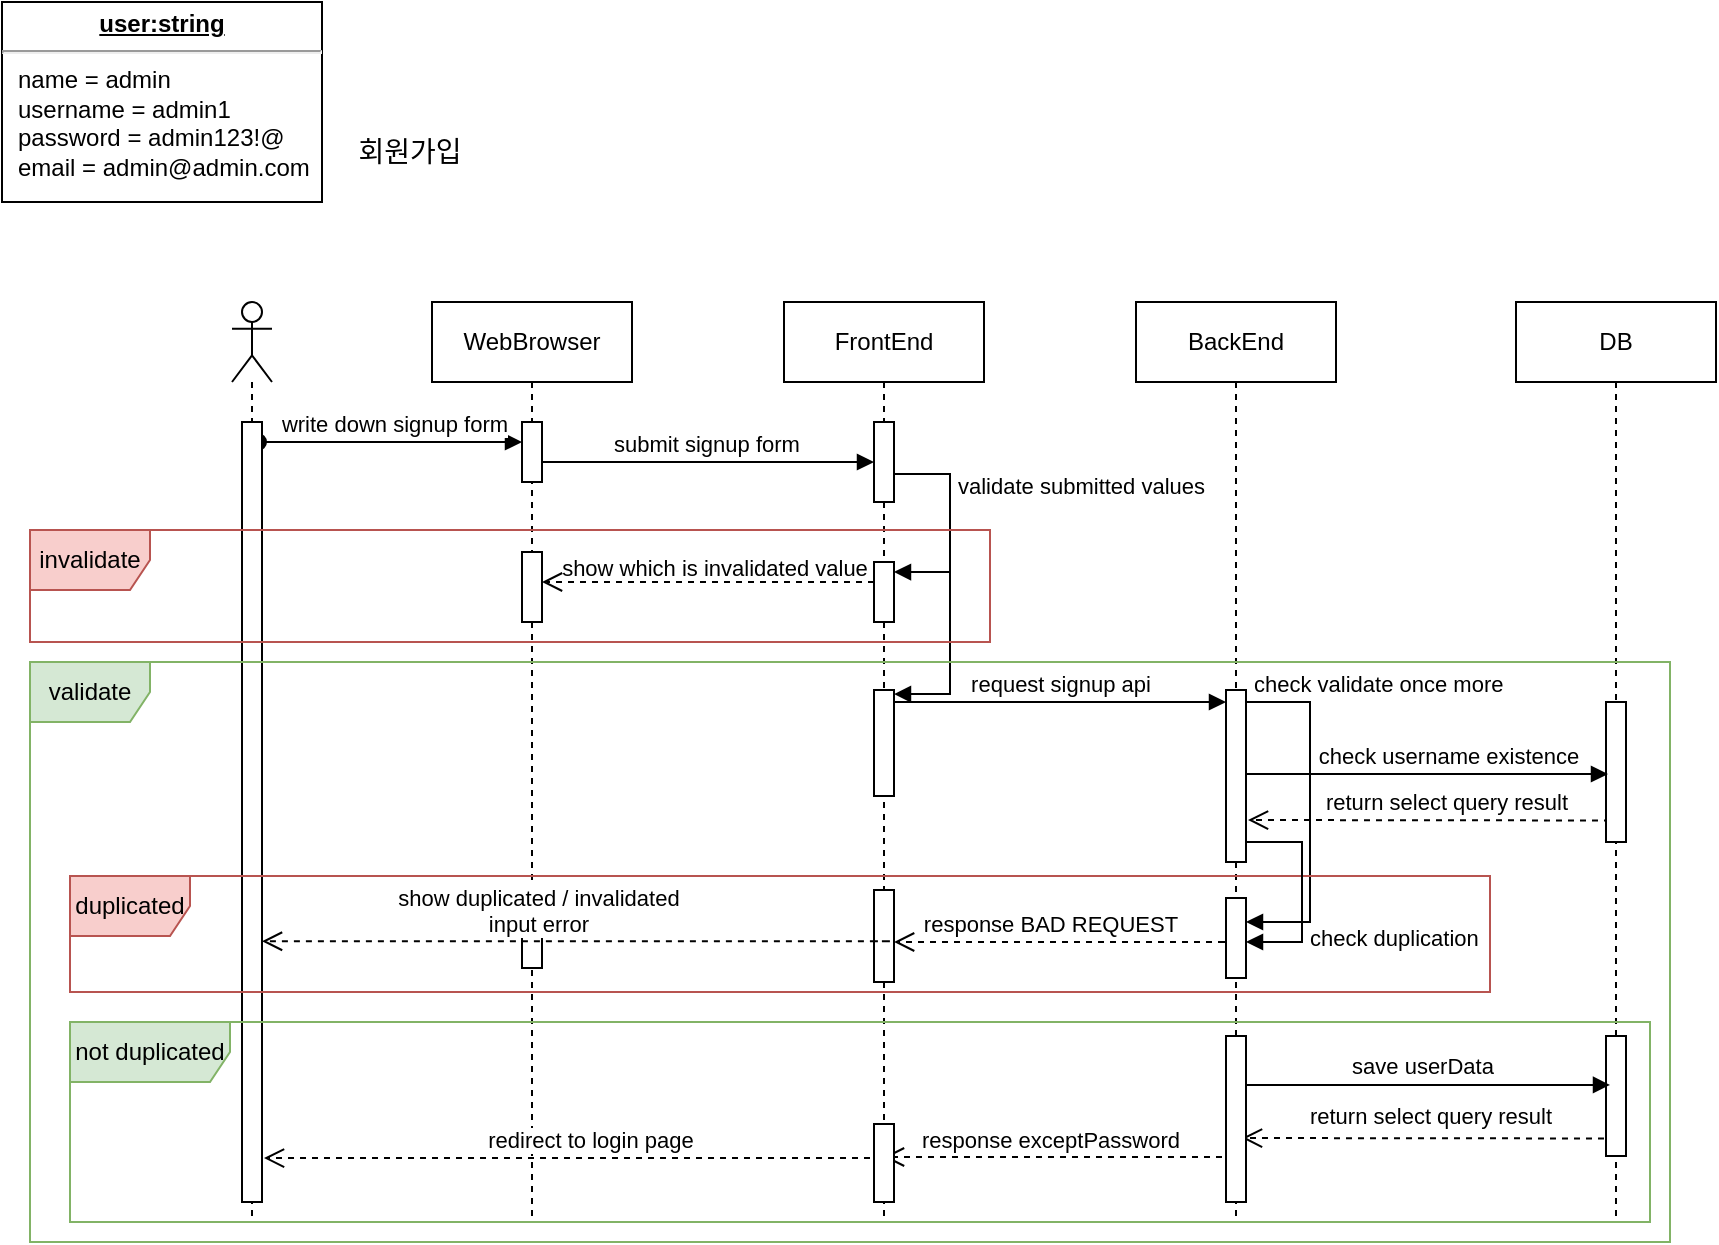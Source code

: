 <mxfile version="21.5.2" type="github">
  <diagram name="Page-1" id="2YBvvXClWsGukQMizWep">
    <mxGraphModel dx="998" dy="579" grid="1" gridSize="10" guides="1" tooltips="1" connect="1" arrows="1" fold="1" page="1" pageScale="1" pageWidth="850" pageHeight="1100" math="0" shadow="0">
      <root>
        <mxCell id="0" />
        <mxCell id="1" parent="0" />
        <mxCell id="ti7OjyQPhwodmMIkzD1--45" value="response BAD REQUEST" style="html=1;verticalAlign=bottom;endArrow=open;dashed=1;endSize=8;edgeStyle=elbowEdgeStyle;elbow=vertical;curved=0;rounded=0;" edge="1" parent="1">
          <mxGeometry x="0.148" relative="1" as="geometry">
            <mxPoint x="615" y="480" as="sourcePoint" />
            <mxPoint x="452.045" y="480" as="targetPoint" />
            <mxPoint as="offset" />
            <Array as="points">
              <mxPoint x="625" y="480" />
            </Array>
          </mxGeometry>
        </mxCell>
        <mxCell id="ti7OjyQPhwodmMIkzD1--24" value="return select query result" style="html=1;verticalAlign=bottom;endArrow=open;dashed=1;endSize=8;edgeStyle=elbowEdgeStyle;elbow=vertical;curved=0;rounded=0;" edge="1" parent="1">
          <mxGeometry x="-0.094" relative="1" as="geometry">
            <mxPoint x="810" y="419.241" as="sourcePoint" />
            <mxPoint x="629" y="419.1" as="targetPoint" />
            <mxPoint as="offset" />
          </mxGeometry>
        </mxCell>
        <mxCell id="ti7OjyQPhwodmMIkzD1--9" value="submit signup form" style="html=1;verticalAlign=bottom;startArrow=oval;endArrow=block;startSize=8;edgeStyle=elbowEdgeStyle;elbow=vertical;curved=0;rounded=0;" edge="1" parent="1" source="ti7OjyQPhwodmMIkzD1--5" target="aM9ryv3xv72pqoxQDRHE-2">
          <mxGeometry x="0.012" relative="1" as="geometry">
            <mxPoint x="279.0" y="234.019" as="sourcePoint" />
            <mxPoint x="450" y="234" as="targetPoint" />
            <Array as="points" />
            <mxPoint as="offset" />
          </mxGeometry>
        </mxCell>
        <mxCell id="aM9ryv3xv72pqoxQDRHE-3" value="write down signup form" style="html=1;verticalAlign=bottom;startArrow=oval;endArrow=block;startSize=8;edgeStyle=elbowEdgeStyle;elbow=vertical;curved=0;rounded=0;" parent="1" target="ti7OjyQPhwodmMIkzD1--7" edge="1">
          <mxGeometry x="0.021" relative="1" as="geometry">
            <mxPoint x="134" y="230" as="sourcePoint" />
            <mxPoint x="267.5" y="229.824" as="targetPoint" />
            <Array as="points" />
            <mxPoint as="offset" />
          </mxGeometry>
        </mxCell>
        <mxCell id="aM9ryv3xv72pqoxQDRHE-1" value="FrontEnd" style="shape=umlLifeline;perimeter=lifelinePerimeter;whiteSpace=wrap;html=1;container=0;dropTarget=0;collapsible=0;recursiveResize=0;outlineConnect=0;portConstraint=eastwest;newEdgeStyle={&quot;edgeStyle&quot;:&quot;elbowEdgeStyle&quot;,&quot;elbow&quot;:&quot;vertical&quot;,&quot;curved&quot;:0,&quot;rounded&quot;:0};" parent="1" vertex="1">
          <mxGeometry x="397" y="160" width="100" height="460" as="geometry" />
        </mxCell>
        <mxCell id="aM9ryv3xv72pqoxQDRHE-2" value="" style="html=1;points=[];perimeter=orthogonalPerimeter;outlineConnect=0;targetShapes=umlLifeline;portConstraint=eastwest;newEdgeStyle={&quot;edgeStyle&quot;:&quot;elbowEdgeStyle&quot;,&quot;elbow&quot;:&quot;vertical&quot;,&quot;curved&quot;:0,&quot;rounded&quot;:0};" parent="aM9ryv3xv72pqoxQDRHE-1" vertex="1">
          <mxGeometry x="45" y="60" width="10" height="40" as="geometry" />
        </mxCell>
        <mxCell id="ti7OjyQPhwodmMIkzD1--10" value="" style="html=1;points=[];perimeter=orthogonalPerimeter;outlineConnect=0;targetShapes=umlLifeline;portConstraint=eastwest;newEdgeStyle={&quot;edgeStyle&quot;:&quot;elbowEdgeStyle&quot;,&quot;elbow&quot;:&quot;vertical&quot;,&quot;curved&quot;:0,&quot;rounded&quot;:0};" vertex="1" parent="aM9ryv3xv72pqoxQDRHE-1">
          <mxGeometry x="45" y="194" width="10" height="53" as="geometry" />
        </mxCell>
        <mxCell id="ti7OjyQPhwodmMIkzD1--11" value="validate submitted values" style="html=1;align=left;spacingLeft=2;endArrow=block;rounded=0;edgeStyle=orthogonalEdgeStyle;curved=0;rounded=0;" edge="1" parent="aM9ryv3xv72pqoxQDRHE-1">
          <mxGeometry x="-0.588" relative="1" as="geometry">
            <mxPoint x="55.0" y="86.034" as="sourcePoint" />
            <Array as="points">
              <mxPoint x="83" y="86" />
              <mxPoint x="83" y="196" />
            </Array>
            <mxPoint x="55.0" y="196.034" as="targetPoint" />
            <mxPoint as="offset" />
          </mxGeometry>
        </mxCell>
        <mxCell id="ti7OjyQPhwodmMIkzD1--18" value="" style="html=1;points=[];perimeter=orthogonalPerimeter;outlineConnect=0;targetShapes=umlLifeline;portConstraint=eastwest;newEdgeStyle={&quot;edgeStyle&quot;:&quot;elbowEdgeStyle&quot;,&quot;elbow&quot;:&quot;vertical&quot;,&quot;curved&quot;:0,&quot;rounded&quot;:0};" vertex="1" parent="aM9ryv3xv72pqoxQDRHE-1">
          <mxGeometry x="45" y="130" width="10" height="30" as="geometry" />
        </mxCell>
        <mxCell id="aM9ryv3xv72pqoxQDRHE-5" value="BackEnd" style="shape=umlLifeline;perimeter=lifelinePerimeter;whiteSpace=wrap;html=1;container=0;dropTarget=0;collapsible=0;recursiveResize=0;outlineConnect=0;portConstraint=eastwest;newEdgeStyle={&quot;edgeStyle&quot;:&quot;elbowEdgeStyle&quot;,&quot;elbow&quot;:&quot;vertical&quot;,&quot;curved&quot;:0,&quot;rounded&quot;:0};" parent="1" vertex="1">
          <mxGeometry x="573" y="160" width="100" height="460" as="geometry" />
        </mxCell>
        <mxCell id="aM9ryv3xv72pqoxQDRHE-6" value="" style="html=1;points=[];perimeter=orthogonalPerimeter;outlineConnect=0;targetShapes=umlLifeline;portConstraint=eastwest;newEdgeStyle={&quot;edgeStyle&quot;:&quot;elbowEdgeStyle&quot;,&quot;elbow&quot;:&quot;vertical&quot;,&quot;curved&quot;:0,&quot;rounded&quot;:0};" parent="aM9ryv3xv72pqoxQDRHE-5" vertex="1">
          <mxGeometry x="45" y="194" width="10" height="86" as="geometry" />
        </mxCell>
        <mxCell id="ti7OjyQPhwodmMIkzD1--40" value="" style="html=1;points=[];perimeter=orthogonalPerimeter;outlineConnect=0;targetShapes=umlLifeline;portConstraint=eastwest;newEdgeStyle={&quot;edgeStyle&quot;:&quot;elbowEdgeStyle&quot;,&quot;elbow&quot;:&quot;vertical&quot;,&quot;curved&quot;:0,&quot;rounded&quot;:0};" vertex="1" parent="aM9ryv3xv72pqoxQDRHE-5">
          <mxGeometry x="45" y="298" width="10" height="40" as="geometry" />
        </mxCell>
        <mxCell id="aM9ryv3xv72pqoxQDRHE-9" value="request signup api" style="html=1;verticalAlign=bottom;endArrow=none;edgeStyle=elbowEdgeStyle;elbow=vertical;curved=0;rounded=0;startArrow=block;startFill=1;endFill=0;" parent="1" edge="1">
          <mxGeometry relative="1" as="geometry">
            <mxPoint x="618" y="360" as="sourcePoint" />
            <Array as="points">
              <mxPoint x="600" y="360" />
              <mxPoint x="760" y="260" />
            </Array>
            <mxPoint x="452.0" y="360" as="targetPoint" />
          </mxGeometry>
        </mxCell>
        <mxCell id="ti7OjyQPhwodmMIkzD1--1" value="" style="shape=umlLifeline;perimeter=lifelinePerimeter;whiteSpace=wrap;html=1;container=1;dropTarget=0;collapsible=0;recursiveResize=0;outlineConnect=0;portConstraint=eastwest;newEdgeStyle={&quot;edgeStyle&quot;:&quot;elbowEdgeStyle&quot;,&quot;elbow&quot;:&quot;vertical&quot;,&quot;curved&quot;:0,&quot;rounded&quot;:0};participant=umlActor;" vertex="1" parent="1">
          <mxGeometry x="121" y="160" width="20" height="460" as="geometry" />
        </mxCell>
        <mxCell id="ti7OjyQPhwodmMIkzD1--8" value="" style="html=1;points=[];perimeter=orthogonalPerimeter;outlineConnect=0;targetShapes=umlLifeline;portConstraint=eastwest;newEdgeStyle={&quot;edgeStyle&quot;:&quot;elbowEdgeStyle&quot;,&quot;elbow&quot;:&quot;vertical&quot;,&quot;curved&quot;:0,&quot;rounded&quot;:0};" vertex="1" parent="ti7OjyQPhwodmMIkzD1--1">
          <mxGeometry x="5" y="60" width="10" height="390" as="geometry" />
        </mxCell>
        <mxCell id="ti7OjyQPhwodmMIkzD1--3" value="&lt;font style=&quot;font-size: 14px;&quot;&gt;회원가입&lt;/font&gt;" style="text;html=1;strokeColor=none;fillColor=none;align=center;verticalAlign=middle;whiteSpace=wrap;rounded=0;" vertex="1" parent="1">
          <mxGeometry x="180" y="70" width="60" height="30" as="geometry" />
        </mxCell>
        <mxCell id="ti7OjyQPhwodmMIkzD1--4" value="&lt;p style=&quot;margin:0px;margin-top:4px;text-align:center;text-decoration:underline;&quot;&gt;&lt;b&gt;user:string&lt;/b&gt;&lt;/p&gt;&lt;hr&gt;&lt;p style=&quot;margin:0px;margin-left:8px;&quot;&gt;name = admin&lt;br&gt;username = admin1&lt;br&gt;password = admin123!@&lt;/p&gt;&lt;p style=&quot;margin:0px;margin-left:8px;&quot;&gt;email = admin@admin.com&lt;/p&gt;" style="verticalAlign=top;align=left;overflow=fill;fontSize=12;fontFamily=Helvetica;html=1;whiteSpace=wrap;" vertex="1" parent="1">
          <mxGeometry x="6" y="10" width="160" height="100" as="geometry" />
        </mxCell>
        <mxCell id="ti7OjyQPhwodmMIkzD1--5" value="WebBrowser" style="shape=umlLifeline;perimeter=lifelinePerimeter;whiteSpace=wrap;html=1;container=1;dropTarget=0;collapsible=0;recursiveResize=0;outlineConnect=0;portConstraint=eastwest;newEdgeStyle={&quot;edgeStyle&quot;:&quot;elbowEdgeStyle&quot;,&quot;elbow&quot;:&quot;vertical&quot;,&quot;curved&quot;:0,&quot;rounded&quot;:0};" vertex="1" parent="1">
          <mxGeometry x="221" y="160" width="100" height="460" as="geometry" />
        </mxCell>
        <mxCell id="ti7OjyQPhwodmMIkzD1--7" value="" style="html=1;points=[];perimeter=orthogonalPerimeter;outlineConnect=0;targetShapes=umlLifeline;portConstraint=eastwest;newEdgeStyle={&quot;edgeStyle&quot;:&quot;elbowEdgeStyle&quot;,&quot;elbow&quot;:&quot;vertical&quot;,&quot;curved&quot;:0,&quot;rounded&quot;:0};" vertex="1" parent="ti7OjyQPhwodmMIkzD1--5">
          <mxGeometry x="45" y="60" width="10" height="30" as="geometry" />
        </mxCell>
        <mxCell id="ti7OjyQPhwodmMIkzD1--6" value="DB" style="shape=umlLifeline;perimeter=lifelinePerimeter;whiteSpace=wrap;html=1;container=1;dropTarget=0;collapsible=0;recursiveResize=0;outlineConnect=0;portConstraint=eastwest;newEdgeStyle={&quot;edgeStyle&quot;:&quot;elbowEdgeStyle&quot;,&quot;elbow&quot;:&quot;vertical&quot;,&quot;curved&quot;:0,&quot;rounded&quot;:0};" vertex="1" parent="1">
          <mxGeometry x="763" y="160" width="100" height="460" as="geometry" />
        </mxCell>
        <mxCell id="ti7OjyQPhwodmMIkzD1--38" value="" style="html=1;points=[];perimeter=orthogonalPerimeter;outlineConnect=0;targetShapes=umlLifeline;portConstraint=eastwest;newEdgeStyle={&quot;edgeStyle&quot;:&quot;elbowEdgeStyle&quot;,&quot;elbow&quot;:&quot;vertical&quot;,&quot;curved&quot;:0,&quot;rounded&quot;:0};" vertex="1" parent="ti7OjyQPhwodmMIkzD1--6">
          <mxGeometry x="45" y="200" width="10" height="70" as="geometry" />
        </mxCell>
        <mxCell id="ti7OjyQPhwodmMIkzD1--16" value="" style="endArrow=block;endFill=1;html=1;edgeStyle=orthogonalEdgeStyle;align=left;verticalAlign=top;rounded=0;" edge="1" parent="1">
          <mxGeometry x="-1" relative="1" as="geometry">
            <mxPoint x="460" y="295" as="sourcePoint" />
            <mxPoint x="452" y="295.006" as="targetPoint" />
            <Array as="points">
              <mxPoint x="480" y="295" />
            </Array>
          </mxGeometry>
        </mxCell>
        <mxCell id="ti7OjyQPhwodmMIkzD1--27" value="invalidate" style="shape=umlFrame;whiteSpace=wrap;html=1;pointerEvents=0;fillColor=#f8cecc;strokeColor=#b85450;" vertex="1" parent="1">
          <mxGeometry x="20" y="274" width="480" height="56" as="geometry" />
        </mxCell>
        <mxCell id="ti7OjyQPhwodmMIkzD1--29" value="" style="html=1;verticalAlign=bottom;endArrow=open;dashed=1;endSize=8;edgeStyle=elbowEdgeStyle;elbow=vertical;curved=0;rounded=0;" edge="1" parent="1" source="ti7OjyQPhwodmMIkzD1--18" target="ti7OjyQPhwodmMIkzD1--28">
          <mxGeometry relative="1" as="geometry">
            <mxPoint x="505.0" y="309.167" as="sourcePoint" />
            <mxPoint x="320" y="309" as="targetPoint" />
            <Array as="points">
              <mxPoint x="370" y="300" />
            </Array>
          </mxGeometry>
        </mxCell>
        <mxCell id="ti7OjyQPhwodmMIkzD1--28" value="" style="html=1;points=[];perimeter=orthogonalPerimeter;outlineConnect=0;targetShapes=umlLifeline;portConstraint=eastwest;newEdgeStyle={&quot;edgeStyle&quot;:&quot;elbowEdgeStyle&quot;,&quot;elbow&quot;:&quot;vertical&quot;,&quot;curved&quot;:0,&quot;rounded&quot;:0};" vertex="1" parent="1">
          <mxGeometry x="266" y="285" width="10" height="35" as="geometry" />
        </mxCell>
        <mxCell id="ti7OjyQPhwodmMIkzD1--30" value="validate" style="shape=umlFrame;whiteSpace=wrap;html=1;pointerEvents=0;fillColor=#d5e8d4;strokeColor=#82b366;" vertex="1" parent="1">
          <mxGeometry x="20" y="340" width="820" height="290" as="geometry" />
        </mxCell>
        <mxCell id="ti7OjyQPhwodmMIkzD1--31" value="check username existence" style="html=1;verticalAlign=bottom;endArrow=none;edgeStyle=elbowEdgeStyle;elbow=vertical;curved=0;rounded=0;startArrow=block;startFill=1;endFill=0;" edge="1" parent="1">
          <mxGeometry x="-0.121" relative="1" as="geometry">
            <mxPoint x="809" y="396.0" as="sourcePoint" />
            <Array as="points">
              <mxPoint x="803" y="396" />
              <mxPoint x="898" y="294" />
            </Array>
            <mxPoint x="628" y="394" as="targetPoint" />
            <mxPoint as="offset" />
          </mxGeometry>
        </mxCell>
        <mxCell id="ti7OjyQPhwodmMIkzD1--34" value="&lt;font style=&quot;font-size: 11px;&quot;&gt;show which is invalidated value&lt;/font&gt;" style="text;html=1;align=center;verticalAlign=middle;resizable=0;points=[];autosize=1;strokeColor=none;fillColor=none;" vertex="1" parent="1">
          <mxGeometry x="272" y="278" width="180" height="30" as="geometry" />
        </mxCell>
        <mxCell id="ti7OjyQPhwodmMIkzD1--33" value="check validate once more" style="html=1;align=left;spacingLeft=2;endArrow=block;rounded=0;edgeStyle=orthogonalEdgeStyle;curved=0;rounded=0;" edge="1" target="ti7OjyQPhwodmMIkzD1--40" parent="1">
          <mxGeometry x="-1" y="9" relative="1" as="geometry">
            <mxPoint x="628.41" y="360.0" as="sourcePoint" />
            <Array as="points">
              <mxPoint x="660" y="360" />
              <mxPoint x="660" y="470" />
            </Array>
            <mxPoint x="628" y="390.022" as="targetPoint" />
            <mxPoint as="offset" />
          </mxGeometry>
        </mxCell>
        <mxCell id="ti7OjyQPhwodmMIkzD1--41" value="duplicated" style="shape=umlFrame;whiteSpace=wrap;html=1;pointerEvents=0;fillColor=#f8cecc;strokeColor=#b85450;" vertex="1" parent="1">
          <mxGeometry x="40" y="447" width="710" height="58" as="geometry" />
        </mxCell>
        <mxCell id="ti7OjyQPhwodmMIkzD1--42" value="check duplication" style="html=1;align=left;spacingLeft=2;endArrow=block;rounded=0;edgeStyle=orthogonalEdgeStyle;curved=0;rounded=0;" edge="1" parent="1" source="aM9ryv3xv72pqoxQDRHE-6">
          <mxGeometry x="0.426" relative="1" as="geometry">
            <mxPoint x="636.41" y="430.0" as="sourcePoint" />
            <Array as="points">
              <mxPoint x="656" y="430" />
              <mxPoint x="656" y="480" />
            </Array>
            <mxPoint x="628" y="480" as="targetPoint" />
            <mxPoint as="offset" />
          </mxGeometry>
        </mxCell>
        <mxCell id="ti7OjyQPhwodmMIkzD1--46" value="" style="html=1;points=[];perimeter=orthogonalPerimeter;outlineConnect=0;targetShapes=umlLifeline;portConstraint=eastwest;newEdgeStyle={&quot;edgeStyle&quot;:&quot;elbowEdgeStyle&quot;,&quot;elbow&quot;:&quot;vertical&quot;,&quot;curved&quot;:0,&quot;rounded&quot;:0};" vertex="1" parent="1">
          <mxGeometry x="442" y="454" width="10" height="46" as="geometry" />
        </mxCell>
        <mxCell id="ti7OjyQPhwodmMIkzD1--49" value="" style="html=1;points=[];perimeter=orthogonalPerimeter;outlineConnect=0;targetShapes=umlLifeline;portConstraint=eastwest;newEdgeStyle={&quot;edgeStyle&quot;:&quot;elbowEdgeStyle&quot;,&quot;elbow&quot;:&quot;vertical&quot;,&quot;curved&quot;:0,&quot;rounded&quot;:0};" vertex="1" parent="1">
          <mxGeometry x="266" y="473" width="10" height="20" as="geometry" />
        </mxCell>
        <mxCell id="ti7OjyQPhwodmMIkzD1--50" value="not duplicated" style="shape=umlFrame;whiteSpace=wrap;html=1;pointerEvents=0;fillColor=#d5e8d4;strokeColor=#82b366;width=80;height=30;" vertex="1" parent="1">
          <mxGeometry x="40" y="520" width="790" height="100" as="geometry" />
        </mxCell>
        <mxCell id="ti7OjyQPhwodmMIkzD1--47" value="show duplicated / invalidated &lt;br&gt;input error" style="html=1;verticalAlign=bottom;endArrow=open;dashed=1;endSize=8;edgeStyle=elbowEdgeStyle;elbow=vertical;curved=0;rounded=0;" edge="1" parent="1" target="ti7OjyQPhwodmMIkzD1--8">
          <mxGeometry x="0.148" relative="1" as="geometry">
            <mxPoint x="440.95" y="479.63" as="sourcePoint" />
            <mxPoint x="277.995" y="479.63" as="targetPoint" />
            <mxPoint as="offset" />
            <Array as="points">
              <mxPoint x="450.95" y="479.63" />
            </Array>
          </mxGeometry>
        </mxCell>
        <mxCell id="ti7OjyQPhwodmMIkzD1--54" value="" style="html=1;points=[];perimeter=orthogonalPerimeter;outlineConnect=0;targetShapes=umlLifeline;portConstraint=eastwest;newEdgeStyle={&quot;edgeStyle&quot;:&quot;elbowEdgeStyle&quot;,&quot;elbow&quot;:&quot;vertical&quot;,&quot;curved&quot;:0,&quot;rounded&quot;:0};" vertex="1" parent="1">
          <mxGeometry x="808" y="527" width="10" height="60" as="geometry" />
        </mxCell>
        <mxCell id="ti7OjyQPhwodmMIkzD1--55" value="save userData" style="html=1;verticalAlign=bottom;startArrow=none;endArrow=block;startSize=8;edgeStyle=elbowEdgeStyle;elbow=vertical;curved=0;rounded=0;startFill=0;" edge="1" parent="1">
          <mxGeometry x="0.01" relative="1" as="geometry">
            <mxPoint x="620" y="551.47" as="sourcePoint" />
            <mxPoint x="810" y="551.47" as="targetPoint" />
            <Array as="points">
              <mxPoint x="720" y="551.47" />
            </Array>
            <mxPoint as="offset" />
          </mxGeometry>
        </mxCell>
        <mxCell id="ti7OjyQPhwodmMIkzD1--56" value="return select query result" style="html=1;verticalAlign=bottom;endArrow=open;dashed=1;endSize=8;edgeStyle=elbowEdgeStyle;elbow=vertical;curved=0;rounded=0;" edge="1" parent="1">
          <mxGeometry x="-0.039" y="-2" relative="1" as="geometry">
            <mxPoint x="807" y="578.241" as="sourcePoint" />
            <mxPoint x="626" y="578.1" as="targetPoint" />
            <mxPoint as="offset" />
          </mxGeometry>
        </mxCell>
        <mxCell id="ti7OjyQPhwodmMIkzD1--58" value="response exceptPassword" style="html=1;verticalAlign=bottom;endArrow=open;dashed=1;endSize=8;edgeStyle=elbowEdgeStyle;elbow=vertical;curved=0;rounded=0;" edge="1" parent="1">
          <mxGeometry x="0.083" relative="1" as="geometry">
            <mxPoint x="628" y="587.441" as="sourcePoint" />
            <mxPoint x="447" y="587.3" as="targetPoint" />
            <mxPoint as="offset" />
          </mxGeometry>
        </mxCell>
        <mxCell id="ti7OjyQPhwodmMIkzD1--57" value="" style="html=1;points=[];perimeter=orthogonalPerimeter;outlineConnect=0;targetShapes=umlLifeline;portConstraint=eastwest;newEdgeStyle={&quot;edgeStyle&quot;:&quot;elbowEdgeStyle&quot;,&quot;elbow&quot;:&quot;vertical&quot;,&quot;curved&quot;:0,&quot;rounded&quot;:0};" vertex="1" parent="1">
          <mxGeometry x="618" y="527" width="10" height="83" as="geometry" />
        </mxCell>
        <mxCell id="ti7OjyQPhwodmMIkzD1--59" value="redirect to login page" style="html=1;verticalAlign=bottom;endArrow=open;dashed=1;endSize=8;edgeStyle=elbowEdgeStyle;elbow=vertical;curved=0;rounded=0;" edge="1" parent="1">
          <mxGeometry x="-0.077" relative="1" as="geometry">
            <mxPoint x="440" y="588.02" as="sourcePoint" />
            <mxPoint x="137" y="588.02" as="targetPoint" />
            <mxPoint as="offset" />
            <Array as="points">
              <mxPoint x="350" y="588.02" />
            </Array>
          </mxGeometry>
        </mxCell>
        <mxCell id="ti7OjyQPhwodmMIkzD1--67" value="" style="html=1;points=[];perimeter=orthogonalPerimeter;outlineConnect=0;targetShapes=umlLifeline;portConstraint=eastwest;newEdgeStyle={&quot;edgeStyle&quot;:&quot;elbowEdgeStyle&quot;,&quot;elbow&quot;:&quot;vertical&quot;,&quot;curved&quot;:0,&quot;rounded&quot;:0};" vertex="1" parent="1">
          <mxGeometry x="442" y="571" width="10" height="39" as="geometry" />
        </mxCell>
      </root>
    </mxGraphModel>
  </diagram>
</mxfile>
